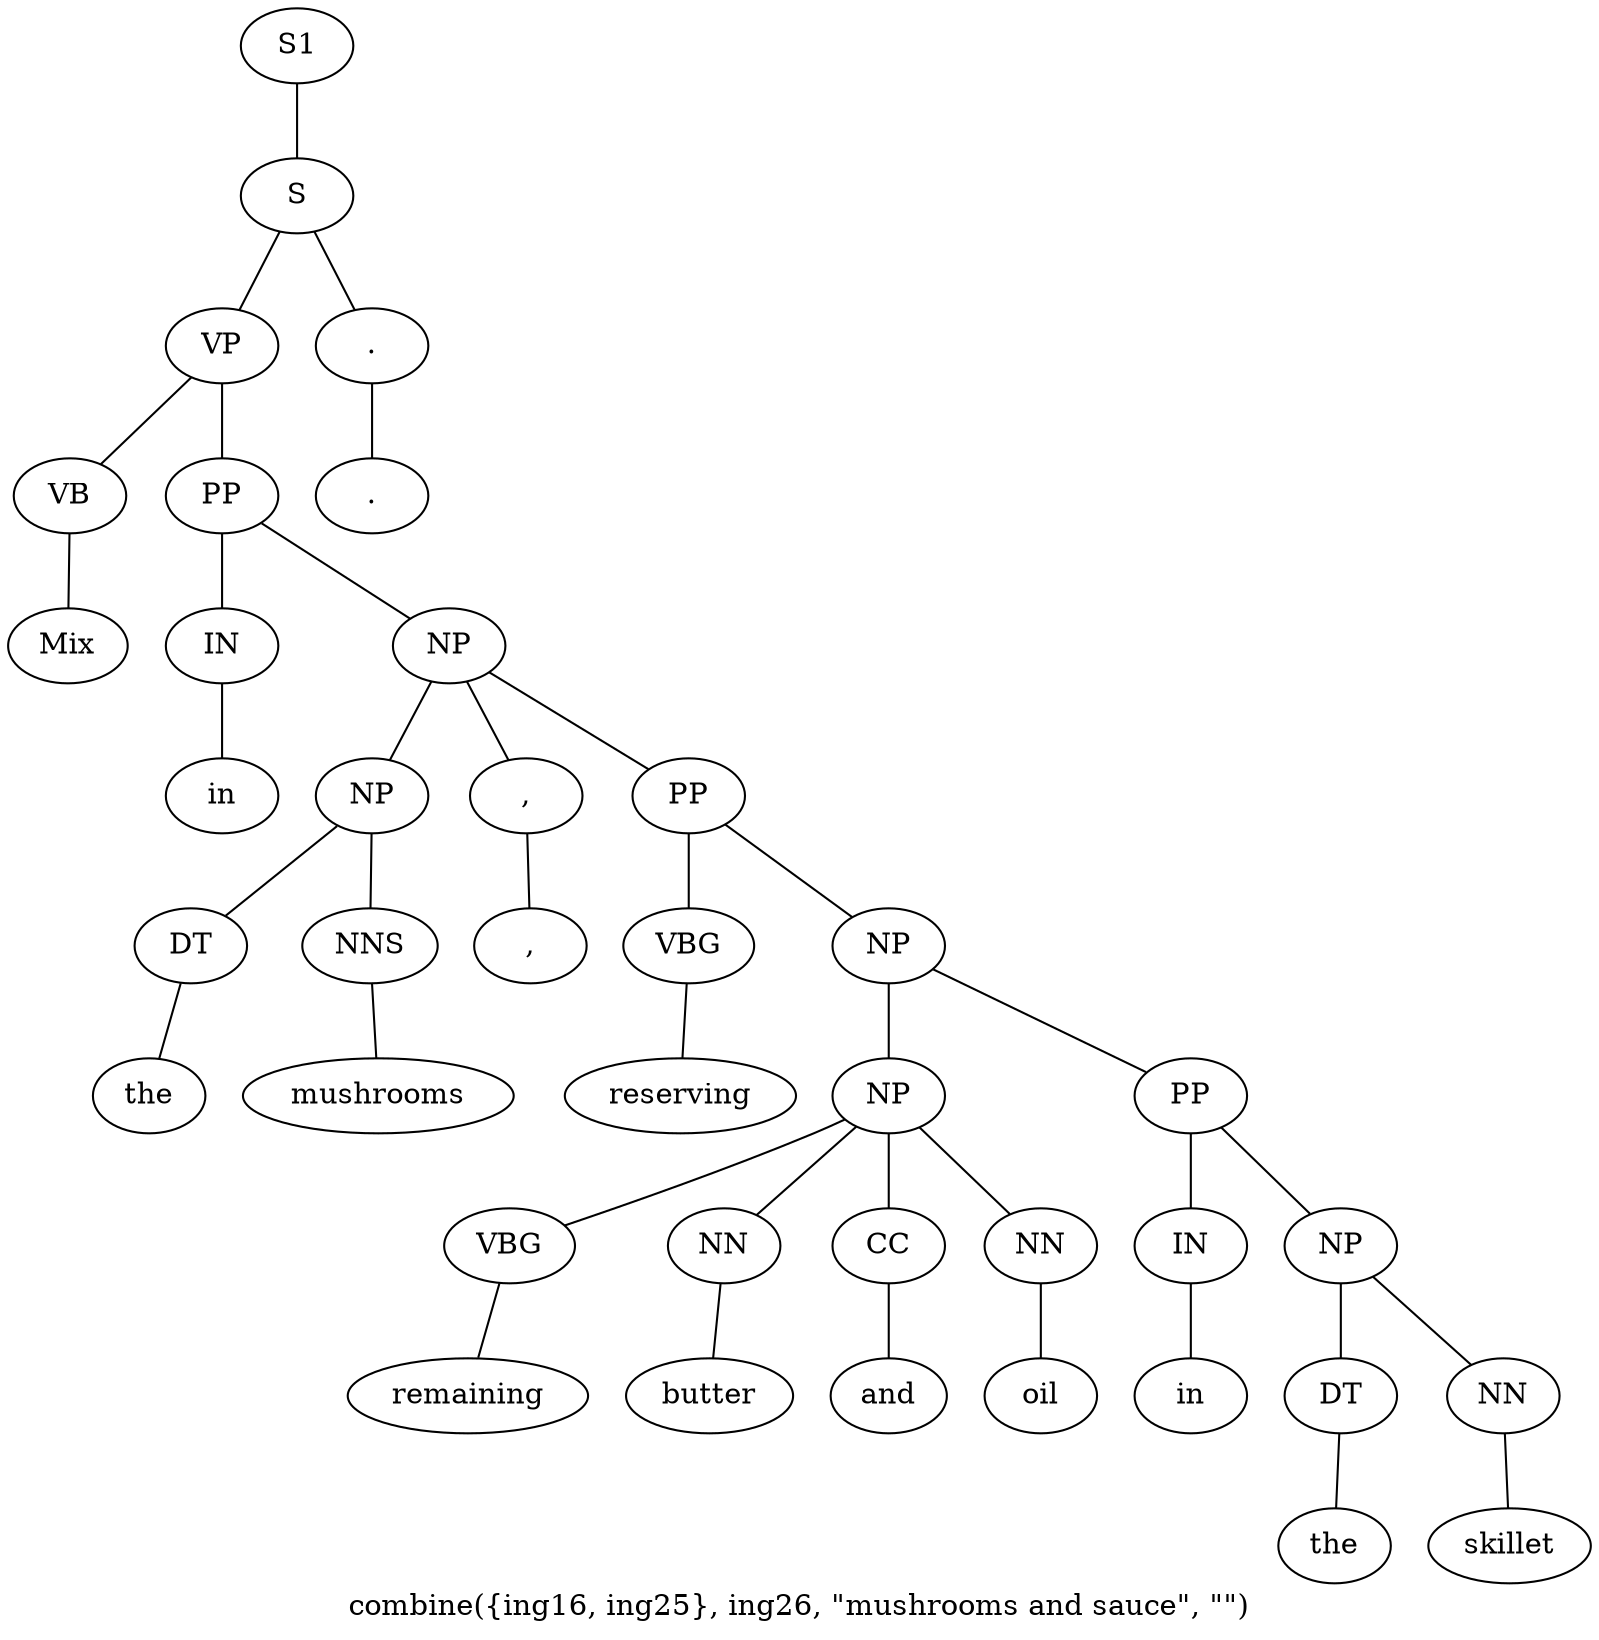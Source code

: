 graph SyntaxGraph {
	label = "combine({ing16, ing25}, ing26, \"mushrooms and sauce\", \"\")";
	Node0 [label="S1"];
	Node1 [label="S"];
	Node2 [label="VP"];
	Node3 [label="VB"];
	Node4 [label="Mix"];
	Node5 [label="PP"];
	Node6 [label="IN"];
	Node7 [label="in"];
	Node8 [label="NP"];
	Node9 [label="NP"];
	Node10 [label="DT"];
	Node11 [label="the"];
	Node12 [label="NNS"];
	Node13 [label="mushrooms"];
	Node14 [label=","];
	Node15 [label=","];
	Node16 [label="PP"];
	Node17 [label="VBG"];
	Node18 [label="reserving"];
	Node19 [label="NP"];
	Node20 [label="NP"];
	Node21 [label="VBG"];
	Node22 [label="remaining"];
	Node23 [label="NN"];
	Node24 [label="butter"];
	Node25 [label="CC"];
	Node26 [label="and"];
	Node27 [label="NN"];
	Node28 [label="oil"];
	Node29 [label="PP"];
	Node30 [label="IN"];
	Node31 [label="in"];
	Node32 [label="NP"];
	Node33 [label="DT"];
	Node34 [label="the"];
	Node35 [label="NN"];
	Node36 [label="skillet"];
	Node37 [label="."];
	Node38 [label="."];

	Node0 -- Node1;
	Node1 -- Node2;
	Node1 -- Node37;
	Node2 -- Node3;
	Node2 -- Node5;
	Node3 -- Node4;
	Node5 -- Node6;
	Node5 -- Node8;
	Node6 -- Node7;
	Node8 -- Node9;
	Node8 -- Node14;
	Node8 -- Node16;
	Node9 -- Node10;
	Node9 -- Node12;
	Node10 -- Node11;
	Node12 -- Node13;
	Node14 -- Node15;
	Node16 -- Node17;
	Node16 -- Node19;
	Node17 -- Node18;
	Node19 -- Node20;
	Node19 -- Node29;
	Node20 -- Node21;
	Node20 -- Node23;
	Node20 -- Node25;
	Node20 -- Node27;
	Node21 -- Node22;
	Node23 -- Node24;
	Node25 -- Node26;
	Node27 -- Node28;
	Node29 -- Node30;
	Node29 -- Node32;
	Node30 -- Node31;
	Node32 -- Node33;
	Node32 -- Node35;
	Node33 -- Node34;
	Node35 -- Node36;
	Node37 -- Node38;
}